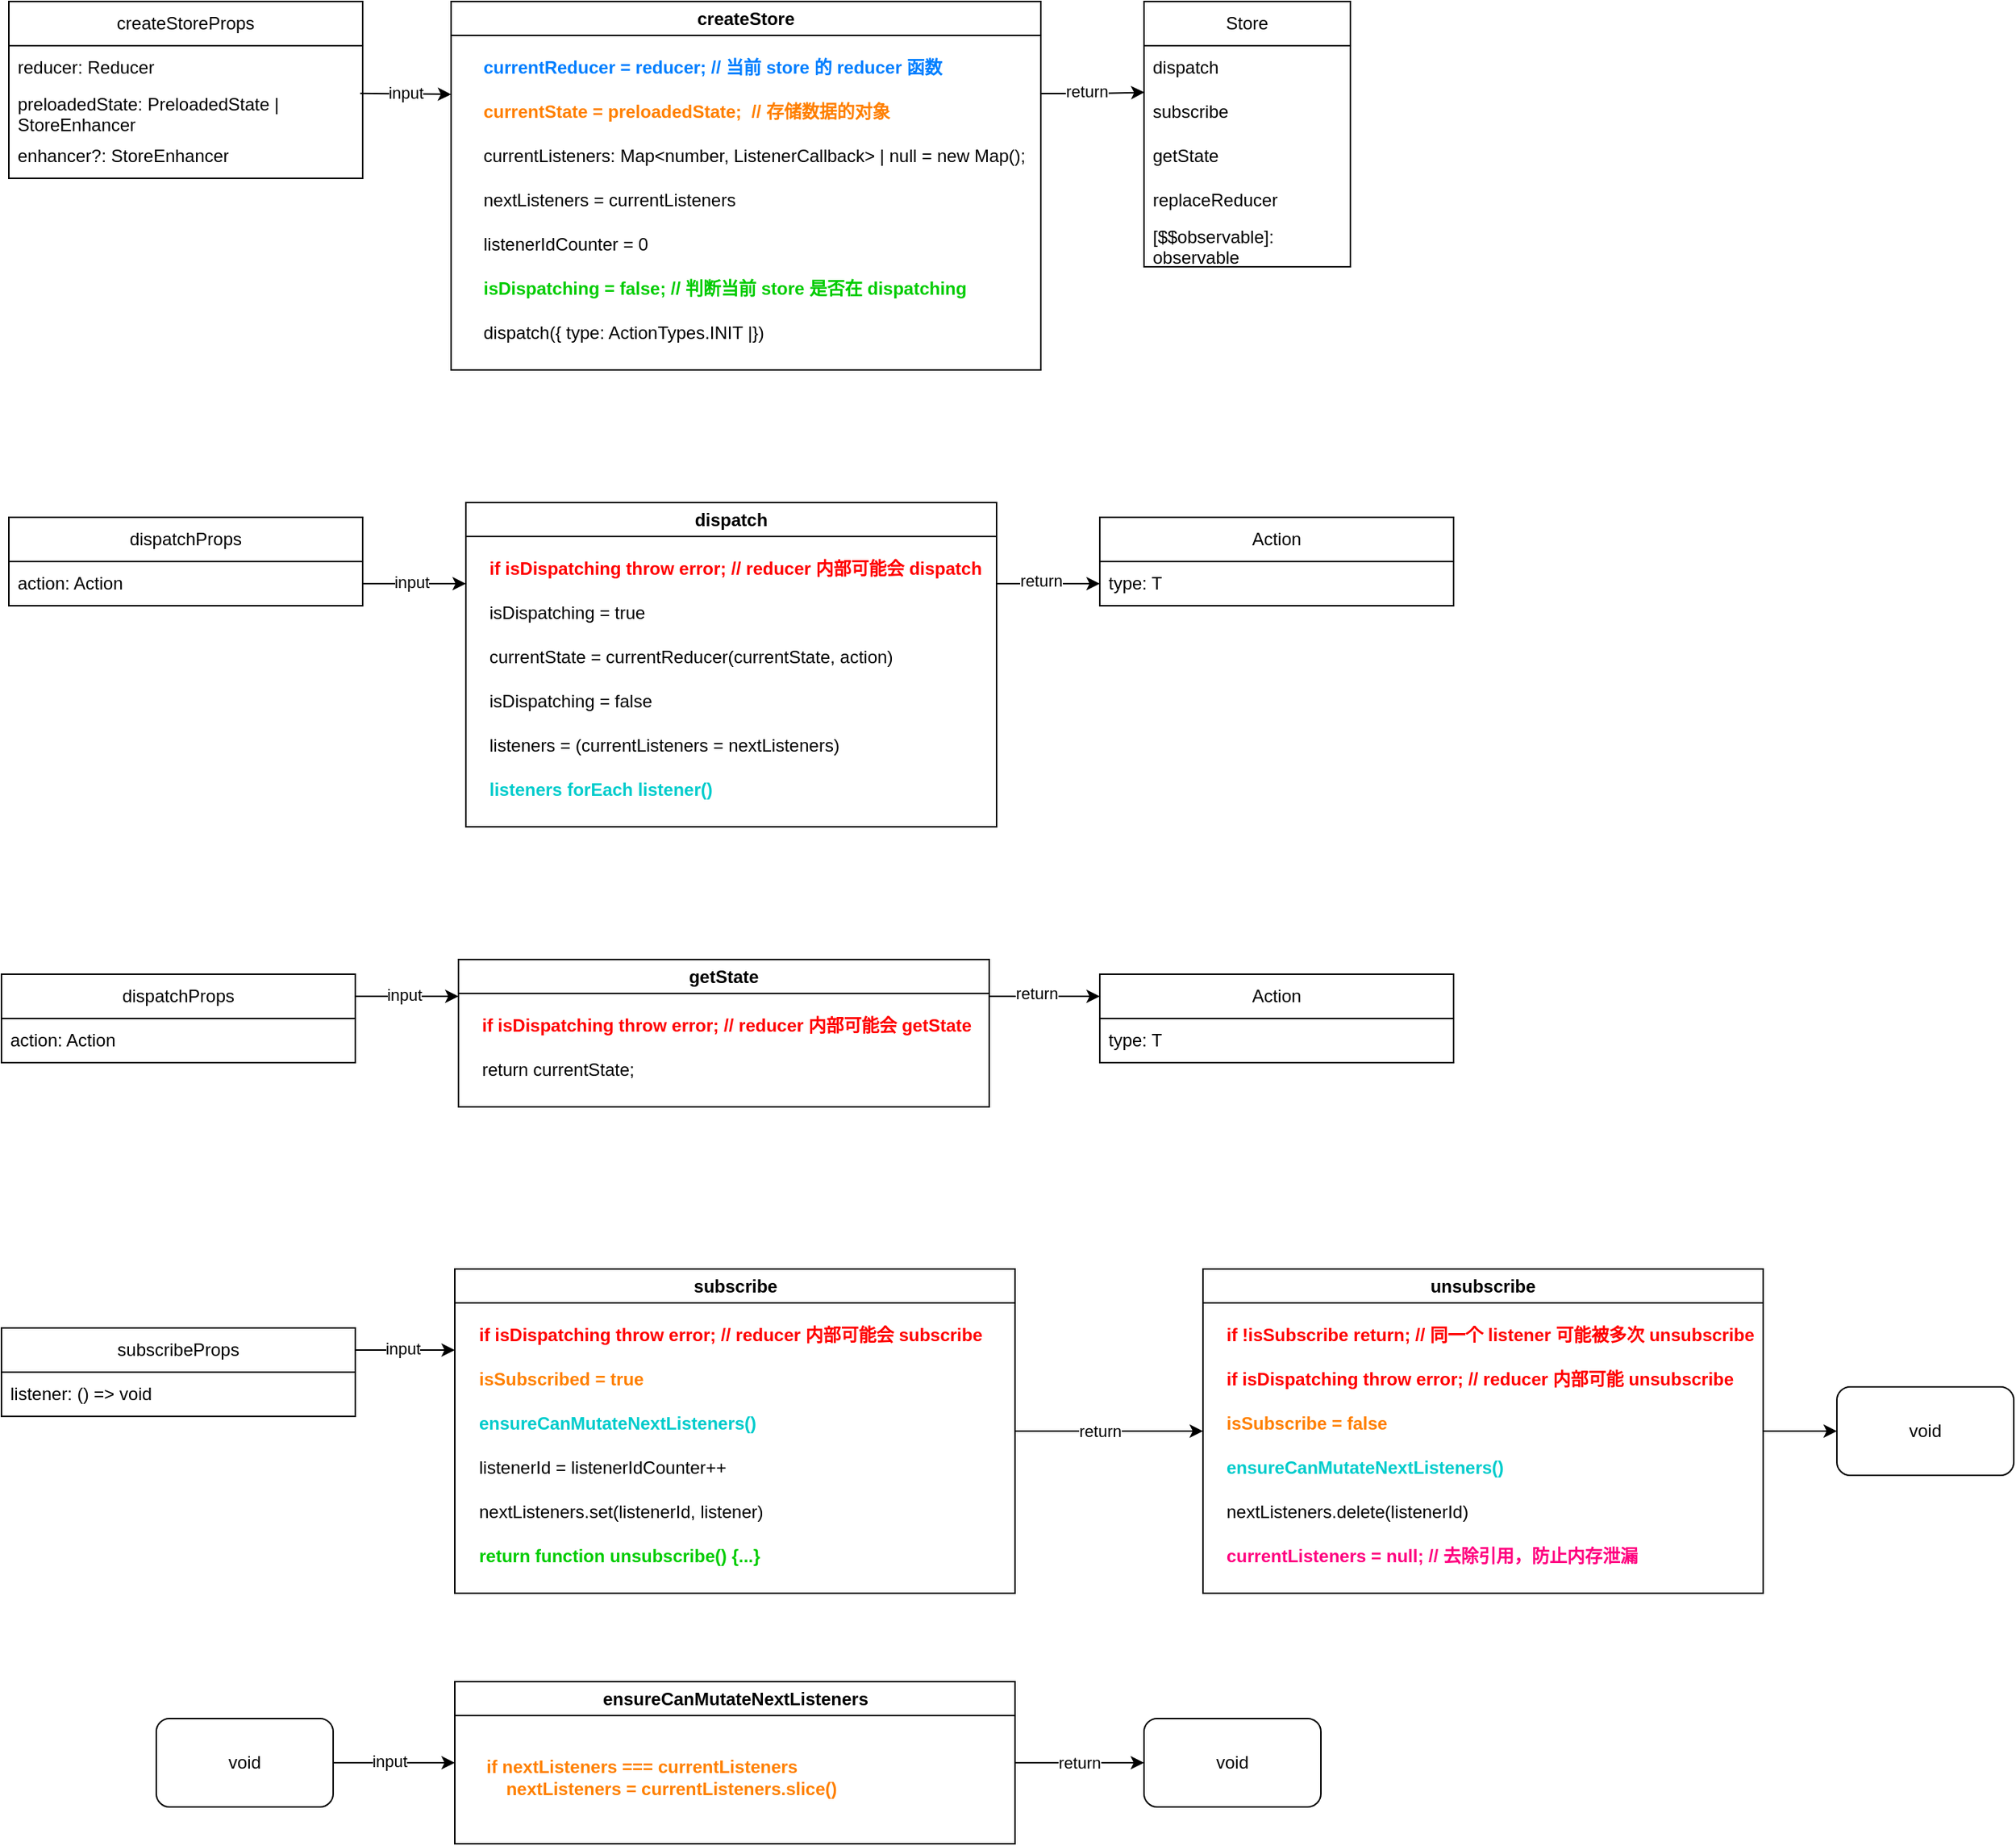 <mxfile version="20.8.13" type="github">
  <diagram name="第 1 页" id="PB0HMO7qTsXfRS3Tt1VE">
    <mxGraphModel dx="1949" dy="1154" grid="1" gridSize="10" guides="1" tooltips="1" connect="1" arrows="1" fold="1" page="1" pageScale="1" pageWidth="827" pageHeight="1169" math="0" shadow="0">
      <root>
        <mxCell id="0" />
        <mxCell id="1" parent="0" />
        <mxCell id="atRBTWwNDYXVHSfVTS02-3" value="" style="edgeStyle=orthogonalEdgeStyle;rounded=0;orthogonalLoop=1;jettySize=auto;html=1;entryX=0.002;entryY=0.056;entryDx=0;entryDy=0;exitX=1;exitY=0.25;exitDx=0;exitDy=0;entryPerimeter=0;" edge="1" parent="1" source="atRBTWwNDYXVHSfVTS02-67" target="atRBTWwNDYXVHSfVTS02-10">
          <mxGeometry relative="1" as="geometry">
            <mxPoint x="490" y="185" as="sourcePoint" />
            <mxPoint x="630" y="125" as="targetPoint" />
          </mxGeometry>
        </mxCell>
        <mxCell id="atRBTWwNDYXVHSfVTS02-4" value="return" style="edgeLabel;html=1;align=center;verticalAlign=middle;resizable=0;points=[];" vertex="1" connectable="0" parent="atRBTWwNDYXVHSfVTS02-3">
          <mxGeometry x="-0.283" relative="1" as="geometry">
            <mxPoint x="5" y="-2" as="offset" />
          </mxGeometry>
        </mxCell>
        <mxCell id="atRBTWwNDYXVHSfVTS02-8" value="Store" style="swimlane;fontStyle=0;childLayout=stackLayout;horizontal=1;startSize=30;horizontalStack=0;resizeParent=1;resizeParentMax=0;resizeLast=0;collapsible=1;marginBottom=0;whiteSpace=wrap;html=1;" vertex="1" parent="1">
          <mxGeometry x="720" y="410" width="140" height="180" as="geometry">
            <mxRectangle x="420" y="400" width="60" height="30" as="alternateBounds" />
          </mxGeometry>
        </mxCell>
        <mxCell id="atRBTWwNDYXVHSfVTS02-9" value="dispatch" style="text;strokeColor=none;fillColor=none;align=left;verticalAlign=middle;spacingLeft=4;spacingRight=4;overflow=hidden;points=[[0,0.5],[1,0.5]];portConstraint=eastwest;rotatable=0;whiteSpace=wrap;html=1;" vertex="1" parent="atRBTWwNDYXVHSfVTS02-8">
          <mxGeometry y="30" width="140" height="30" as="geometry" />
        </mxCell>
        <mxCell id="atRBTWwNDYXVHSfVTS02-10" value="subscribe" style="text;strokeColor=none;fillColor=none;align=left;verticalAlign=middle;spacingLeft=4;spacingRight=4;overflow=hidden;points=[[0,0.5],[1,0.5]];portConstraint=eastwest;rotatable=0;whiteSpace=wrap;html=1;" vertex="1" parent="atRBTWwNDYXVHSfVTS02-8">
          <mxGeometry y="60" width="140" height="30" as="geometry" />
        </mxCell>
        <mxCell id="atRBTWwNDYXVHSfVTS02-11" value="getState" style="text;strokeColor=none;fillColor=none;align=left;verticalAlign=middle;spacingLeft=4;spacingRight=4;overflow=hidden;points=[[0,0.5],[1,0.5]];portConstraint=eastwest;rotatable=0;whiteSpace=wrap;html=1;" vertex="1" parent="atRBTWwNDYXVHSfVTS02-8">
          <mxGeometry y="90" width="140" height="30" as="geometry" />
        </mxCell>
        <mxCell id="atRBTWwNDYXVHSfVTS02-16" value="replaceReducer" style="text;strokeColor=none;fillColor=none;align=left;verticalAlign=middle;spacingLeft=4;spacingRight=4;overflow=hidden;points=[[0,0.5],[1,0.5]];portConstraint=eastwest;rotatable=0;whiteSpace=wrap;html=1;" vertex="1" parent="atRBTWwNDYXVHSfVTS02-8">
          <mxGeometry y="120" width="140" height="30" as="geometry" />
        </mxCell>
        <mxCell id="atRBTWwNDYXVHSfVTS02-17" value="[$$observable]: observable" style="text;strokeColor=none;fillColor=none;align=left;verticalAlign=middle;spacingLeft=4;spacingRight=4;overflow=hidden;points=[[0,0.5],[1,0.5]];portConstraint=eastwest;rotatable=0;whiteSpace=wrap;html=1;" vertex="1" parent="atRBTWwNDYXVHSfVTS02-8">
          <mxGeometry y="150" width="140" height="30" as="geometry" />
        </mxCell>
        <mxCell id="atRBTWwNDYXVHSfVTS02-59" value="" style="endArrow=classic;html=1;rounded=0;exitX=0.993;exitY=1.078;exitDx=0;exitDy=0;exitPerimeter=0;" edge="1" parent="1" source="atRBTWwNDYXVHSfVTS02-62">
          <mxGeometry width="50" height="50" relative="1" as="geometry">
            <mxPoint x="301" y="174" as="sourcePoint" />
            <mxPoint x="250" y="473" as="targetPoint" />
          </mxGeometry>
        </mxCell>
        <mxCell id="atRBTWwNDYXVHSfVTS02-60" value="input" style="edgeLabel;html=1;align=center;verticalAlign=middle;resizable=0;points=[];" vertex="1" connectable="0" parent="atRBTWwNDYXVHSfVTS02-59">
          <mxGeometry x="-0.286" y="-1" relative="1" as="geometry">
            <mxPoint x="8" y="-2" as="offset" />
          </mxGeometry>
        </mxCell>
        <mxCell id="atRBTWwNDYXVHSfVTS02-61" value="createStoreProps" style="swimlane;fontStyle=0;childLayout=stackLayout;horizontal=1;startSize=30;horizontalStack=0;resizeParent=1;resizeParentMax=0;resizeLast=0;collapsible=1;marginBottom=0;whiteSpace=wrap;html=1;" vertex="1" parent="1">
          <mxGeometry x="-50" y="410" width="240" height="120" as="geometry">
            <mxRectangle x="420" y="400" width="60" height="30" as="alternateBounds" />
          </mxGeometry>
        </mxCell>
        <mxCell id="atRBTWwNDYXVHSfVTS02-62" value="reducer: Reducer" style="text;strokeColor=none;fillColor=none;align=left;verticalAlign=middle;spacingLeft=4;spacingRight=4;overflow=hidden;points=[[0,0.5],[1,0.5]];portConstraint=eastwest;rotatable=0;whiteSpace=wrap;html=1;" vertex="1" parent="atRBTWwNDYXVHSfVTS02-61">
          <mxGeometry y="30" width="240" height="30" as="geometry" />
        </mxCell>
        <mxCell id="atRBTWwNDYXVHSfVTS02-63" value="preloadedState: PreloadedState | StoreEnhancer" style="text;strokeColor=none;fillColor=none;align=left;verticalAlign=middle;spacingLeft=4;spacingRight=4;overflow=hidden;points=[[0,0.5],[1,0.5]];portConstraint=eastwest;rotatable=0;whiteSpace=wrap;html=1;" vertex="1" parent="atRBTWwNDYXVHSfVTS02-61">
          <mxGeometry y="60" width="240" height="30" as="geometry" />
        </mxCell>
        <mxCell id="atRBTWwNDYXVHSfVTS02-65" value="enhancer?: StoreEnhancer" style="text;strokeColor=none;fillColor=none;align=left;verticalAlign=middle;spacingLeft=4;spacingRight=4;overflow=hidden;points=[[0,0.5],[1,0.5]];portConstraint=eastwest;rotatable=0;whiteSpace=wrap;html=1;" vertex="1" parent="atRBTWwNDYXVHSfVTS02-61">
          <mxGeometry y="90" width="240" height="30" as="geometry" />
        </mxCell>
        <mxCell id="atRBTWwNDYXVHSfVTS02-67" value="createStore" style="swimlane;whiteSpace=wrap;html=1;strokeColor=default;" vertex="1" parent="1">
          <mxGeometry x="250" y="410" width="400" height="250" as="geometry">
            <mxRectangle x="340" y="440" width="110" height="30" as="alternateBounds" />
          </mxGeometry>
        </mxCell>
        <mxCell id="atRBTWwNDYXVHSfVTS02-69" value="currentReducer = reducer; // 当前 store 的 reducer 函数" style="text;html=1;align=left;verticalAlign=middle;resizable=0;points=[];autosize=1;strokeColor=none;fillColor=none;fontColor=#007FFF;fontStyle=1" vertex="1" parent="atRBTWwNDYXVHSfVTS02-67">
          <mxGeometry x="20" y="30" width="330" height="30" as="geometry" />
        </mxCell>
        <mxCell id="atRBTWwNDYXVHSfVTS02-70" value="&lt;b&gt;&lt;font&gt;currentState = preloadedState;&amp;nbsp; // 存储数据的对象&lt;/font&gt;&lt;/b&gt;" style="text;html=1;align=left;verticalAlign=middle;resizable=0;points=[];autosize=1;strokeColor=none;fillColor=none;fontColor=#FF8000;" vertex="1" parent="atRBTWwNDYXVHSfVTS02-67">
          <mxGeometry x="20" y="60" width="300" height="30" as="geometry" />
        </mxCell>
        <mxCell id="atRBTWwNDYXVHSfVTS02-71" value="currentListeners: Map&amp;lt;number, ListenerCallback&amp;gt; | null = new Map();" style="text;html=1;align=left;verticalAlign=middle;resizable=0;points=[];autosize=1;strokeColor=none;fillColor=none;" vertex="1" parent="atRBTWwNDYXVHSfVTS02-67">
          <mxGeometry x="20" y="90" width="390" height="30" as="geometry" />
        </mxCell>
        <mxCell id="atRBTWwNDYXVHSfVTS02-72" value="nextListeners = currentListeners" style="text;html=1;align=left;verticalAlign=middle;resizable=0;points=[];autosize=1;strokeColor=none;fillColor=none;" vertex="1" parent="atRBTWwNDYXVHSfVTS02-67">
          <mxGeometry x="20" y="120" width="190" height="30" as="geometry" />
        </mxCell>
        <mxCell id="atRBTWwNDYXVHSfVTS02-73" value="listenerIdCounter = 0" style="text;html=1;align=left;verticalAlign=middle;resizable=0;points=[];autosize=1;strokeColor=none;fillColor=none;" vertex="1" parent="atRBTWwNDYXVHSfVTS02-67">
          <mxGeometry x="20" y="150" width="140" height="30" as="geometry" />
        </mxCell>
        <mxCell id="atRBTWwNDYXVHSfVTS02-75" value="isDispatching = false; // 判断当前 store 是否在 dispatching" style="text;html=1;align=left;verticalAlign=middle;resizable=0;points=[];autosize=1;strokeColor=none;fillColor=none;fontStyle=1;fontColor=#00CC00;" vertex="1" parent="atRBTWwNDYXVHSfVTS02-67">
          <mxGeometry x="20" y="180" width="350" height="30" as="geometry" />
        </mxCell>
        <mxCell id="atRBTWwNDYXVHSfVTS02-76" value="dispatch({ type: ActionTypes.INIT |})" style="text;html=1;align=left;verticalAlign=middle;resizable=0;points=[];autosize=1;strokeColor=none;fillColor=none;" vertex="1" parent="atRBTWwNDYXVHSfVTS02-67">
          <mxGeometry x="20" y="210" width="210" height="30" as="geometry" />
        </mxCell>
        <mxCell id="atRBTWwNDYXVHSfVTS02-81" value="dispatch" style="swimlane;whiteSpace=wrap;html=1;strokeColor=default;" vertex="1" parent="1">
          <mxGeometry x="260" y="750" width="360" height="220" as="geometry" />
        </mxCell>
        <mxCell id="atRBTWwNDYXVHSfVTS02-82" value="if isDispatching throw error; // reducer 内部可能会 dispatch" style="text;strokeColor=none;fillColor=none;align=left;verticalAlign=middle;spacingLeft=4;spacingRight=4;overflow=hidden;points=[[0,0.5],[1,0.5]];portConstraint=eastwest;rotatable=0;whiteSpace=wrap;html=1;fontColor=#FF0000;fontStyle=1" vertex="1" parent="atRBTWwNDYXVHSfVTS02-81">
          <mxGeometry x="10" y="30" width="350" height="30" as="geometry" />
        </mxCell>
        <mxCell id="atRBTWwNDYXVHSfVTS02-83" value="isDispatching = true" style="text;strokeColor=none;fillColor=none;align=left;verticalAlign=middle;spacingLeft=4;spacingRight=4;overflow=hidden;points=[[0,0.5],[1,0.5]];portConstraint=eastwest;rotatable=0;whiteSpace=wrap;html=1;" vertex="1" parent="atRBTWwNDYXVHSfVTS02-81">
          <mxGeometry x="10" y="60" width="130" height="30" as="geometry" />
        </mxCell>
        <mxCell id="atRBTWwNDYXVHSfVTS02-84" value="currentState = currentReducer(currentState, action)" style="text;strokeColor=none;fillColor=none;align=left;verticalAlign=middle;spacingLeft=4;spacingRight=4;overflow=hidden;points=[[0,0.5],[1,0.5]];portConstraint=eastwest;rotatable=0;whiteSpace=wrap;html=1;" vertex="1" parent="atRBTWwNDYXVHSfVTS02-81">
          <mxGeometry x="10" y="90" width="290" height="30" as="geometry" />
        </mxCell>
        <mxCell id="atRBTWwNDYXVHSfVTS02-85" value="isDispatching = false" style="text;strokeColor=none;fillColor=none;align=left;verticalAlign=middle;spacingLeft=4;spacingRight=4;overflow=hidden;points=[[0,0.5],[1,0.5]];portConstraint=eastwest;rotatable=0;whiteSpace=wrap;html=1;" vertex="1" parent="atRBTWwNDYXVHSfVTS02-81">
          <mxGeometry x="10" y="120" width="290" height="30" as="geometry" />
        </mxCell>
        <mxCell id="atRBTWwNDYXVHSfVTS02-86" value="listeners = (currentListeners = nextListeners)" style="text;strokeColor=none;fillColor=none;align=left;verticalAlign=middle;spacingLeft=4;spacingRight=4;overflow=hidden;points=[[0,0.5],[1,0.5]];portConstraint=eastwest;rotatable=0;whiteSpace=wrap;html=1;" vertex="1" parent="atRBTWwNDYXVHSfVTS02-81">
          <mxGeometry x="10" y="150" width="290" height="30" as="geometry" />
        </mxCell>
        <mxCell id="atRBTWwNDYXVHSfVTS02-87" value="listeners forEach listener()" style="text;strokeColor=none;fillColor=none;align=left;verticalAlign=middle;spacingLeft=4;spacingRight=4;overflow=hidden;points=[[0,0.5],[1,0.5]];portConstraint=eastwest;rotatable=0;whiteSpace=wrap;html=1;fontColor=#00CCCC;fontStyle=1" vertex="1" parent="atRBTWwNDYXVHSfVTS02-81">
          <mxGeometry x="10" y="180" width="290" height="30" as="geometry" />
        </mxCell>
        <mxCell id="atRBTWwNDYXVHSfVTS02-88" value="dispatchProps" style="swimlane;fontStyle=0;childLayout=stackLayout;horizontal=1;startSize=30;horizontalStack=0;resizeParent=1;resizeParentMax=0;resizeLast=0;collapsible=1;marginBottom=0;whiteSpace=wrap;html=1;" vertex="1" parent="1">
          <mxGeometry x="-50" y="760" width="240" height="60" as="geometry">
            <mxRectangle x="420" y="400" width="60" height="30" as="alternateBounds" />
          </mxGeometry>
        </mxCell>
        <mxCell id="atRBTWwNDYXVHSfVTS02-89" value="action: Action" style="text;strokeColor=none;fillColor=none;align=left;verticalAlign=middle;spacingLeft=4;spacingRight=4;overflow=hidden;points=[[0,0.5],[1,0.5]];portConstraint=eastwest;rotatable=0;whiteSpace=wrap;html=1;" vertex="1" parent="atRBTWwNDYXVHSfVTS02-88">
          <mxGeometry y="30" width="240" height="30" as="geometry" />
        </mxCell>
        <mxCell id="atRBTWwNDYXVHSfVTS02-92" value="Action" style="swimlane;fontStyle=0;childLayout=stackLayout;horizontal=1;startSize=30;horizontalStack=0;resizeParent=1;resizeParentMax=0;resizeLast=0;collapsible=1;marginBottom=0;whiteSpace=wrap;html=1;" vertex="1" parent="1">
          <mxGeometry x="690" y="760" width="240" height="60" as="geometry">
            <mxRectangle x="420" y="400" width="60" height="30" as="alternateBounds" />
          </mxGeometry>
        </mxCell>
        <mxCell id="atRBTWwNDYXVHSfVTS02-93" value="type: T" style="text;strokeColor=none;fillColor=none;align=left;verticalAlign=middle;spacingLeft=4;spacingRight=4;overflow=hidden;points=[[0,0.5],[1,0.5]];portConstraint=eastwest;rotatable=0;whiteSpace=wrap;html=1;" vertex="1" parent="atRBTWwNDYXVHSfVTS02-92">
          <mxGeometry y="30" width="240" height="30" as="geometry" />
        </mxCell>
        <mxCell id="atRBTWwNDYXVHSfVTS02-98" value="" style="endArrow=classic;html=1;rounded=0;exitX=1;exitY=0.5;exitDx=0;exitDy=0;entryX=0;entryY=0.25;entryDx=0;entryDy=0;" edge="1" parent="1" source="atRBTWwNDYXVHSfVTS02-89" target="atRBTWwNDYXVHSfVTS02-81">
          <mxGeometry width="50" height="50" relative="1" as="geometry">
            <mxPoint x="200" y="710" as="sourcePoint" />
            <mxPoint x="251.68" y="790.66" as="targetPoint" />
          </mxGeometry>
        </mxCell>
        <mxCell id="atRBTWwNDYXVHSfVTS02-99" value="input" style="edgeLabel;html=1;align=center;verticalAlign=middle;resizable=0;points=[];" vertex="1" connectable="0" parent="atRBTWwNDYXVHSfVTS02-98">
          <mxGeometry x="-0.286" y="-1" relative="1" as="geometry">
            <mxPoint x="8" y="-2" as="offset" />
          </mxGeometry>
        </mxCell>
        <mxCell id="atRBTWwNDYXVHSfVTS02-100" value="" style="edgeStyle=orthogonalEdgeStyle;rounded=0;orthogonalLoop=1;jettySize=auto;html=1;entryX=0;entryY=0.5;entryDx=0;entryDy=0;exitX=1;exitY=0.25;exitDx=0;exitDy=0;" edge="1" parent="1" source="atRBTWwNDYXVHSfVTS02-81" target="atRBTWwNDYXVHSfVTS02-93">
          <mxGeometry relative="1" as="geometry">
            <mxPoint x="660" y="482.5" as="sourcePoint" />
            <mxPoint x="730.28" y="481.68" as="targetPoint" />
          </mxGeometry>
        </mxCell>
        <mxCell id="atRBTWwNDYXVHSfVTS02-101" value="return" style="edgeLabel;html=1;align=center;verticalAlign=middle;resizable=0;points=[];" vertex="1" connectable="0" parent="atRBTWwNDYXVHSfVTS02-100">
          <mxGeometry x="-0.283" relative="1" as="geometry">
            <mxPoint x="5" y="-2" as="offset" />
          </mxGeometry>
        </mxCell>
        <mxCell id="atRBTWwNDYXVHSfVTS02-102" value="getState" style="swimlane;whiteSpace=wrap;html=1;strokeColor=default;" vertex="1" parent="1">
          <mxGeometry x="255" y="1060" width="360" height="100" as="geometry" />
        </mxCell>
        <mxCell id="atRBTWwNDYXVHSfVTS02-104" value="return currentState;" style="text;strokeColor=none;fillColor=none;align=left;verticalAlign=middle;spacingLeft=4;spacingRight=4;overflow=hidden;points=[[0,0.5],[1,0.5]];portConstraint=eastwest;rotatable=0;whiteSpace=wrap;html=1;" vertex="1" parent="atRBTWwNDYXVHSfVTS02-102">
          <mxGeometry x="10" y="60" width="130" height="30" as="geometry" />
        </mxCell>
        <mxCell id="atRBTWwNDYXVHSfVTS02-117" value="if isDispatching throw error; // reducer 内部可能会 getState" style="text;strokeColor=none;fillColor=none;align=left;verticalAlign=middle;spacingLeft=4;spacingRight=4;overflow=hidden;points=[[0,0.5],[1,0.5]];portConstraint=eastwest;rotatable=0;whiteSpace=wrap;html=1;fontColor=#FF0000;fontStyle=1" vertex="1" parent="atRBTWwNDYXVHSfVTS02-102">
          <mxGeometry x="10" y="30" width="350" height="30" as="geometry" />
        </mxCell>
        <mxCell id="atRBTWwNDYXVHSfVTS02-109" value="dispatchProps" style="swimlane;fontStyle=0;childLayout=stackLayout;horizontal=1;startSize=30;horizontalStack=0;resizeParent=1;resizeParentMax=0;resizeLast=0;collapsible=1;marginBottom=0;whiteSpace=wrap;html=1;" vertex="1" parent="1">
          <mxGeometry x="-55" y="1070" width="240" height="60" as="geometry">
            <mxRectangle x="420" y="400" width="60" height="30" as="alternateBounds" />
          </mxGeometry>
        </mxCell>
        <mxCell id="atRBTWwNDYXVHSfVTS02-110" value="action: Action" style="text;strokeColor=none;fillColor=none;align=left;verticalAlign=middle;spacingLeft=4;spacingRight=4;overflow=hidden;points=[[0,0.5],[1,0.5]];portConstraint=eastwest;rotatable=0;whiteSpace=wrap;html=1;" vertex="1" parent="atRBTWwNDYXVHSfVTS02-109">
          <mxGeometry y="30" width="240" height="30" as="geometry" />
        </mxCell>
        <mxCell id="atRBTWwNDYXVHSfVTS02-111" value="Action" style="swimlane;fontStyle=0;childLayout=stackLayout;horizontal=1;startSize=30;horizontalStack=0;resizeParent=1;resizeParentMax=0;resizeLast=0;collapsible=1;marginBottom=0;whiteSpace=wrap;html=1;" vertex="1" parent="1">
          <mxGeometry x="690" y="1070" width="240" height="60" as="geometry">
            <mxRectangle x="420" y="400" width="60" height="30" as="alternateBounds" />
          </mxGeometry>
        </mxCell>
        <mxCell id="atRBTWwNDYXVHSfVTS02-112" value="type: T" style="text;strokeColor=none;fillColor=none;align=left;verticalAlign=middle;spacingLeft=4;spacingRight=4;overflow=hidden;points=[[0,0.5],[1,0.5]];portConstraint=eastwest;rotatable=0;whiteSpace=wrap;html=1;" vertex="1" parent="atRBTWwNDYXVHSfVTS02-111">
          <mxGeometry y="30" width="240" height="30" as="geometry" />
        </mxCell>
        <mxCell id="atRBTWwNDYXVHSfVTS02-113" value="" style="endArrow=classic;html=1;rounded=0;exitX=1;exitY=0.25;exitDx=0;exitDy=0;entryX=0;entryY=0.25;entryDx=0;entryDy=0;" edge="1" parent="1" source="atRBTWwNDYXVHSfVTS02-109" target="atRBTWwNDYXVHSfVTS02-102">
          <mxGeometry width="50" height="50" relative="1" as="geometry">
            <mxPoint x="195" y="1020" as="sourcePoint" />
            <mxPoint x="246.68" y="1100.66" as="targetPoint" />
          </mxGeometry>
        </mxCell>
        <mxCell id="atRBTWwNDYXVHSfVTS02-114" value="input" style="edgeLabel;html=1;align=center;verticalAlign=middle;resizable=0;points=[];" vertex="1" connectable="0" parent="atRBTWwNDYXVHSfVTS02-113">
          <mxGeometry x="-0.286" y="-1" relative="1" as="geometry">
            <mxPoint x="8" y="-2" as="offset" />
          </mxGeometry>
        </mxCell>
        <mxCell id="atRBTWwNDYXVHSfVTS02-115" value="" style="edgeStyle=orthogonalEdgeStyle;rounded=0;orthogonalLoop=1;jettySize=auto;html=1;entryX=0;entryY=0.25;entryDx=0;entryDy=0;exitX=1;exitY=0.25;exitDx=0;exitDy=0;" edge="1" parent="1" source="atRBTWwNDYXVHSfVTS02-102" target="atRBTWwNDYXVHSfVTS02-111">
          <mxGeometry relative="1" as="geometry">
            <mxPoint x="655" y="792.5" as="sourcePoint" />
            <mxPoint x="725.28" y="791.68" as="targetPoint" />
          </mxGeometry>
        </mxCell>
        <mxCell id="atRBTWwNDYXVHSfVTS02-116" value="return" style="edgeLabel;html=1;align=center;verticalAlign=middle;resizable=0;points=[];" vertex="1" connectable="0" parent="atRBTWwNDYXVHSfVTS02-115">
          <mxGeometry x="-0.283" relative="1" as="geometry">
            <mxPoint x="5" y="-2" as="offset" />
          </mxGeometry>
        </mxCell>
        <mxCell id="atRBTWwNDYXVHSfVTS02-118" value="subscribe" style="swimlane;whiteSpace=wrap;html=1;strokeColor=default;" vertex="1" parent="1">
          <mxGeometry x="252.5" y="1270" width="380" height="220" as="geometry" />
        </mxCell>
        <mxCell id="atRBTWwNDYXVHSfVTS02-119" value="isSubscribed = true" style="text;strokeColor=none;fillColor=none;align=left;verticalAlign=middle;spacingLeft=4;spacingRight=4;overflow=hidden;points=[[0,0.5],[1,0.5]];portConstraint=eastwest;rotatable=0;whiteSpace=wrap;html=1;fontColor=#FF8000;fontStyle=1" vertex="1" parent="atRBTWwNDYXVHSfVTS02-118">
          <mxGeometry x="10" y="60" width="130" height="30" as="geometry" />
        </mxCell>
        <mxCell id="atRBTWwNDYXVHSfVTS02-120" value="if isDispatching throw error; // reducer 内部可能会 subscribe" style="text;strokeColor=none;fillColor=none;align=left;verticalAlign=middle;spacingLeft=4;spacingRight=4;overflow=hidden;points=[[0,0.5],[1,0.5]];portConstraint=eastwest;rotatable=0;whiteSpace=wrap;html=1;fontColor=#FF0000;fontStyle=1" vertex="1" parent="atRBTWwNDYXVHSfVTS02-118">
          <mxGeometry x="10" y="30" width="360" height="30" as="geometry" />
        </mxCell>
        <mxCell id="atRBTWwNDYXVHSfVTS02-129" value="ensureCanMutateNextListeners()" style="text;strokeColor=none;fillColor=none;align=left;verticalAlign=middle;spacingLeft=4;spacingRight=4;overflow=hidden;points=[[0,0.5],[1,0.5]];portConstraint=eastwest;rotatable=0;whiteSpace=wrap;html=1;fontStyle=1;fontColor=#00CCCC;" vertex="1" parent="atRBTWwNDYXVHSfVTS02-118">
          <mxGeometry x="10" y="90" width="230" height="30" as="geometry" />
        </mxCell>
        <mxCell id="atRBTWwNDYXVHSfVTS02-130" value="listenerId = listenerIdCounter++" style="text;strokeColor=none;fillColor=none;align=left;verticalAlign=middle;spacingLeft=4;spacingRight=4;overflow=hidden;points=[[0,0.5],[1,0.5]];portConstraint=eastwest;rotatable=0;whiteSpace=wrap;html=1;" vertex="1" parent="atRBTWwNDYXVHSfVTS02-118">
          <mxGeometry x="10" y="120" width="230" height="30" as="geometry" />
        </mxCell>
        <mxCell id="atRBTWwNDYXVHSfVTS02-131" value="nextListeners.set(listenerId, listener)" style="text;strokeColor=none;fillColor=none;align=left;verticalAlign=middle;spacingLeft=4;spacingRight=4;overflow=hidden;points=[[0,0.5],[1,0.5]];portConstraint=eastwest;rotatable=0;whiteSpace=wrap;html=1;" vertex="1" parent="atRBTWwNDYXVHSfVTS02-118">
          <mxGeometry x="10" y="150" width="230" height="30" as="geometry" />
        </mxCell>
        <mxCell id="atRBTWwNDYXVHSfVTS02-132" value="return function unsubscribe() {...}" style="text;strokeColor=none;fillColor=none;align=left;verticalAlign=middle;spacingLeft=4;spacingRight=4;overflow=hidden;points=[[0,0.5],[1,0.5]];portConstraint=eastwest;rotatable=0;whiteSpace=wrap;html=1;fontStyle=1;fontColor=#00CC00;labelBorderColor=none;" vertex="1" parent="atRBTWwNDYXVHSfVTS02-118">
          <mxGeometry x="10" y="180" width="370" height="30" as="geometry" />
        </mxCell>
        <mxCell id="atRBTWwNDYXVHSfVTS02-121" value="subscribeProps" style="swimlane;fontStyle=0;childLayout=stackLayout;horizontal=1;startSize=30;horizontalStack=0;resizeParent=1;resizeParentMax=0;resizeLast=0;collapsible=1;marginBottom=0;whiteSpace=wrap;html=1;" vertex="1" parent="1">
          <mxGeometry x="-55" y="1310" width="240" height="60" as="geometry">
            <mxRectangle x="420" y="400" width="60" height="30" as="alternateBounds" />
          </mxGeometry>
        </mxCell>
        <mxCell id="atRBTWwNDYXVHSfVTS02-122" value="listener: () =&amp;gt; void" style="text;strokeColor=none;fillColor=none;align=left;verticalAlign=middle;spacingLeft=4;spacingRight=4;overflow=hidden;points=[[0,0.5],[1,0.5]];portConstraint=eastwest;rotatable=0;whiteSpace=wrap;html=1;" vertex="1" parent="atRBTWwNDYXVHSfVTS02-121">
          <mxGeometry y="30" width="240" height="30" as="geometry" />
        </mxCell>
        <mxCell id="atRBTWwNDYXVHSfVTS02-125" value="" style="endArrow=classic;html=1;rounded=0;exitX=1;exitY=0.25;exitDx=0;exitDy=0;entryX=0;entryY=0.25;entryDx=0;entryDy=0;" edge="1" parent="1" source="atRBTWwNDYXVHSfVTS02-121" target="atRBTWwNDYXVHSfVTS02-118">
          <mxGeometry width="50" height="50" relative="1" as="geometry">
            <mxPoint x="192.5" y="1230" as="sourcePoint" />
            <mxPoint x="244.18" y="1310.66" as="targetPoint" />
          </mxGeometry>
        </mxCell>
        <mxCell id="atRBTWwNDYXVHSfVTS02-126" value="input" style="edgeLabel;html=1;align=center;verticalAlign=middle;resizable=0;points=[];" vertex="1" connectable="0" parent="atRBTWwNDYXVHSfVTS02-125">
          <mxGeometry x="-0.286" y="-1" relative="1" as="geometry">
            <mxPoint x="8" y="-2" as="offset" />
          </mxGeometry>
        </mxCell>
        <mxCell id="atRBTWwNDYXVHSfVTS02-127" value="" style="edgeStyle=orthogonalEdgeStyle;rounded=0;orthogonalLoop=1;jettySize=auto;html=1;entryX=0;entryY=0.5;entryDx=0;entryDy=0;exitX=1;exitY=0.5;exitDx=0;exitDy=0;" edge="1" parent="1" source="atRBTWwNDYXVHSfVTS02-118" target="atRBTWwNDYXVHSfVTS02-133">
          <mxGeometry relative="1" as="geometry">
            <mxPoint x="652.5" y="1002.5" as="sourcePoint" />
            <mxPoint x="687.5" y="1295" as="targetPoint" />
          </mxGeometry>
        </mxCell>
        <mxCell id="atRBTWwNDYXVHSfVTS02-128" value="return" style="edgeLabel;html=1;align=center;verticalAlign=middle;resizable=0;points=[];" vertex="1" connectable="0" parent="atRBTWwNDYXVHSfVTS02-127">
          <mxGeometry x="-0.283" relative="1" as="geometry">
            <mxPoint x="12" as="offset" />
          </mxGeometry>
        </mxCell>
        <mxCell id="atRBTWwNDYXVHSfVTS02-142" style="edgeStyle=orthogonalEdgeStyle;rounded=0;orthogonalLoop=1;jettySize=auto;html=1;fontColor=#00CC00;entryX=0;entryY=0.5;entryDx=0;entryDy=0;" edge="1" parent="1" source="atRBTWwNDYXVHSfVTS02-133" target="atRBTWwNDYXVHSfVTS02-143">
          <mxGeometry relative="1" as="geometry">
            <mxPoint x="1210" y="1380" as="targetPoint" />
          </mxGeometry>
        </mxCell>
        <mxCell id="atRBTWwNDYXVHSfVTS02-133" value="unsubscribe" style="swimlane;whiteSpace=wrap;html=1;strokeColor=default;" vertex="1" parent="1">
          <mxGeometry x="760" y="1270" width="380" height="220" as="geometry" />
        </mxCell>
        <mxCell id="atRBTWwNDYXVHSfVTS02-135" value="if !isSubscribe return; // 同一个 listener 可能被多次 unsubscribe" style="text;strokeColor=none;fillColor=none;align=left;verticalAlign=middle;spacingLeft=4;spacingRight=4;overflow=hidden;points=[[0,0.5],[1,0.5]];portConstraint=eastwest;rotatable=0;whiteSpace=wrap;html=1;fontColor=#FF0000;fontStyle=1" vertex="1" parent="atRBTWwNDYXVHSfVTS02-133">
          <mxGeometry x="10" y="30" width="370" height="30" as="geometry" />
        </mxCell>
        <mxCell id="atRBTWwNDYXVHSfVTS02-136" value="isSubscribe = false" style="text;strokeColor=none;fillColor=none;align=left;verticalAlign=middle;spacingLeft=4;spacingRight=4;overflow=hidden;points=[[0,0.5],[1,0.5]];portConstraint=eastwest;rotatable=0;whiteSpace=wrap;html=1;fontStyle=1;fontColor=#FF8000;" vertex="1" parent="atRBTWwNDYXVHSfVTS02-133">
          <mxGeometry x="10" y="90" width="230" height="30" as="geometry" />
        </mxCell>
        <mxCell id="atRBTWwNDYXVHSfVTS02-137" value="ensureCanMutateNextListeners()" style="text;strokeColor=none;fillColor=none;align=left;verticalAlign=middle;spacingLeft=4;spacingRight=4;overflow=hidden;points=[[0,0.5],[1,0.5]];portConstraint=eastwest;rotatable=0;whiteSpace=wrap;html=1;fontStyle=1;fontColor=#00CCCC;" vertex="1" parent="atRBTWwNDYXVHSfVTS02-133">
          <mxGeometry x="10" y="120" width="230" height="30" as="geometry" />
        </mxCell>
        <mxCell id="atRBTWwNDYXVHSfVTS02-138" value="nextListeners.delete(listenerId)" style="text;strokeColor=none;fillColor=none;align=left;verticalAlign=middle;spacingLeft=4;spacingRight=4;overflow=hidden;points=[[0,0.5],[1,0.5]];portConstraint=eastwest;rotatable=0;whiteSpace=wrap;html=1;" vertex="1" parent="atRBTWwNDYXVHSfVTS02-133">
          <mxGeometry x="10" y="150" width="230" height="30" as="geometry" />
        </mxCell>
        <mxCell id="atRBTWwNDYXVHSfVTS02-139" value="currentListeners = null; // 去除引用，防止内存泄漏" style="text;strokeColor=none;fillColor=none;align=left;verticalAlign=middle;spacingLeft=4;spacingRight=4;overflow=hidden;points=[[0,0.5],[1,0.5]];portConstraint=eastwest;rotatable=0;whiteSpace=wrap;html=1;fontColor=#FF0080;fontStyle=1" vertex="1" parent="atRBTWwNDYXVHSfVTS02-133">
          <mxGeometry x="10" y="180" width="330" height="30" as="geometry" />
        </mxCell>
        <mxCell id="atRBTWwNDYXVHSfVTS02-140" value="if isDispatching throw error; // reducer 内部可能 unsubscribe" style="text;strokeColor=none;fillColor=none;align=left;verticalAlign=middle;spacingLeft=4;spacingRight=4;overflow=hidden;points=[[0,0.5],[1,0.5]];portConstraint=eastwest;rotatable=0;whiteSpace=wrap;html=1;fontColor=#FF0000;fontStyle=1" vertex="1" parent="atRBTWwNDYXVHSfVTS02-133">
          <mxGeometry x="10" y="60" width="370" height="30" as="geometry" />
        </mxCell>
        <mxCell id="atRBTWwNDYXVHSfVTS02-143" value="void" style="rounded=1;whiteSpace=wrap;html=1;labelBorderColor=none;strokeColor=default;fontColor=#000000;" vertex="1" parent="1">
          <mxGeometry x="1190" y="1350" width="120" height="60" as="geometry" />
        </mxCell>
        <mxCell id="atRBTWwNDYXVHSfVTS02-144" value="ensureCanMutateNextListeners" style="swimlane;whiteSpace=wrap;html=1;strokeColor=default;" vertex="1" parent="1">
          <mxGeometry x="252.5" y="1550" width="380" height="110" as="geometry" />
        </mxCell>
        <mxCell id="atRBTWwNDYXVHSfVTS02-145" value="if nextListeners === currentListeners&lt;br&gt;&amp;nbsp; &amp;nbsp; nextListeners = currentListeners.slice()" style="text;strokeColor=none;fillColor=none;align=left;verticalAlign=middle;spacingLeft=4;spacingRight=4;overflow=hidden;points=[[0,0.5],[1,0.5]];portConstraint=eastwest;rotatable=0;whiteSpace=wrap;html=1;fontColor=#FF8000;fontStyle=1" vertex="1" parent="atRBTWwNDYXVHSfVTS02-144">
          <mxGeometry x="15" y="30" width="360" height="70" as="geometry" />
        </mxCell>
        <mxCell id="atRBTWwNDYXVHSfVTS02-158" value="void" style="rounded=1;whiteSpace=wrap;html=1;labelBorderColor=none;strokeColor=default;fontColor=#000000;" vertex="1" parent="1">
          <mxGeometry x="50" y="1575" width="120" height="60" as="geometry" />
        </mxCell>
        <mxCell id="atRBTWwNDYXVHSfVTS02-159" value="void" style="rounded=1;whiteSpace=wrap;html=1;labelBorderColor=none;strokeColor=default;fontColor=#000000;" vertex="1" parent="1">
          <mxGeometry x="720" y="1575" width="120" height="60" as="geometry" />
        </mxCell>
        <mxCell id="atRBTWwNDYXVHSfVTS02-160" value="" style="endArrow=classic;html=1;rounded=0;exitX=1;exitY=0.5;exitDx=0;exitDy=0;entryX=0;entryY=0.5;entryDx=0;entryDy=0;" edge="1" parent="1" source="atRBTWwNDYXVHSfVTS02-158" target="atRBTWwNDYXVHSfVTS02-144">
          <mxGeometry width="50" height="50" relative="1" as="geometry">
            <mxPoint x="195" y="1335" as="sourcePoint" />
            <mxPoint x="180" y="1540" as="targetPoint" />
          </mxGeometry>
        </mxCell>
        <mxCell id="atRBTWwNDYXVHSfVTS02-161" value="input" style="edgeLabel;html=1;align=center;verticalAlign=middle;resizable=0;points=[];" vertex="1" connectable="0" parent="atRBTWwNDYXVHSfVTS02-160">
          <mxGeometry x="-0.286" y="-1" relative="1" as="geometry">
            <mxPoint x="8" y="-2" as="offset" />
          </mxGeometry>
        </mxCell>
        <mxCell id="atRBTWwNDYXVHSfVTS02-162" value="" style="edgeStyle=orthogonalEdgeStyle;rounded=0;orthogonalLoop=1;jettySize=auto;html=1;entryX=0;entryY=0.5;entryDx=0;entryDy=0;exitX=1;exitY=0.5;exitDx=0;exitDy=0;" edge="1" parent="1" source="atRBTWwNDYXVHSfVTS02-144" target="atRBTWwNDYXVHSfVTS02-159">
          <mxGeometry relative="1" as="geometry">
            <mxPoint x="660" y="1580" as="sourcePoint" />
            <mxPoint x="770" y="1390" as="targetPoint" />
          </mxGeometry>
        </mxCell>
        <mxCell id="atRBTWwNDYXVHSfVTS02-163" value="return" style="edgeLabel;html=1;align=center;verticalAlign=middle;resizable=0;points=[];" vertex="1" connectable="0" parent="atRBTWwNDYXVHSfVTS02-162">
          <mxGeometry x="-0.283" relative="1" as="geometry">
            <mxPoint x="12" as="offset" />
          </mxGeometry>
        </mxCell>
      </root>
    </mxGraphModel>
  </diagram>
</mxfile>
